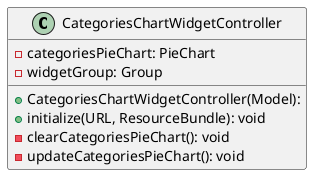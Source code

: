 @startuml
class CategoriesChartWidgetController {
  - categoriesPieChart: PieChart
  - widgetGroup: Group
  + CategoriesChartWidgetController(Model):
  + initialize(URL, ResourceBundle): void
  - clearCategoriesPieChart(): void
  - updateCategoriesPieChart(): void
}
@enduml